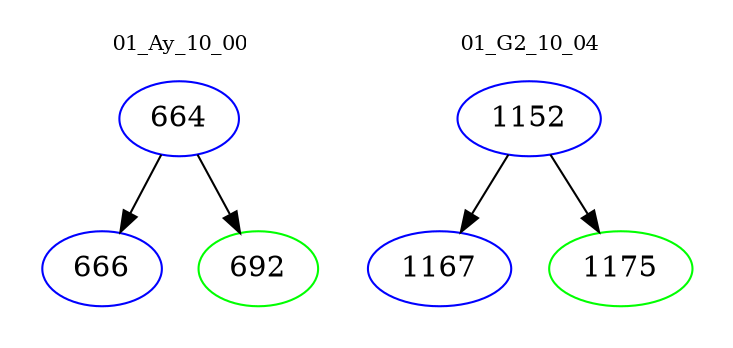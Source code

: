 digraph{
subgraph cluster_0 {
color = white
label = "01_Ay_10_00";
fontsize=10;
T0_664 [label="664", color="blue"]
T0_664 -> T0_666 [color="black"]
T0_666 [label="666", color="blue"]
T0_664 -> T0_692 [color="black"]
T0_692 [label="692", color="green"]
}
subgraph cluster_1 {
color = white
label = "01_G2_10_04";
fontsize=10;
T1_1152 [label="1152", color="blue"]
T1_1152 -> T1_1167 [color="black"]
T1_1167 [label="1167", color="blue"]
T1_1152 -> T1_1175 [color="black"]
T1_1175 [label="1175", color="green"]
}
}
